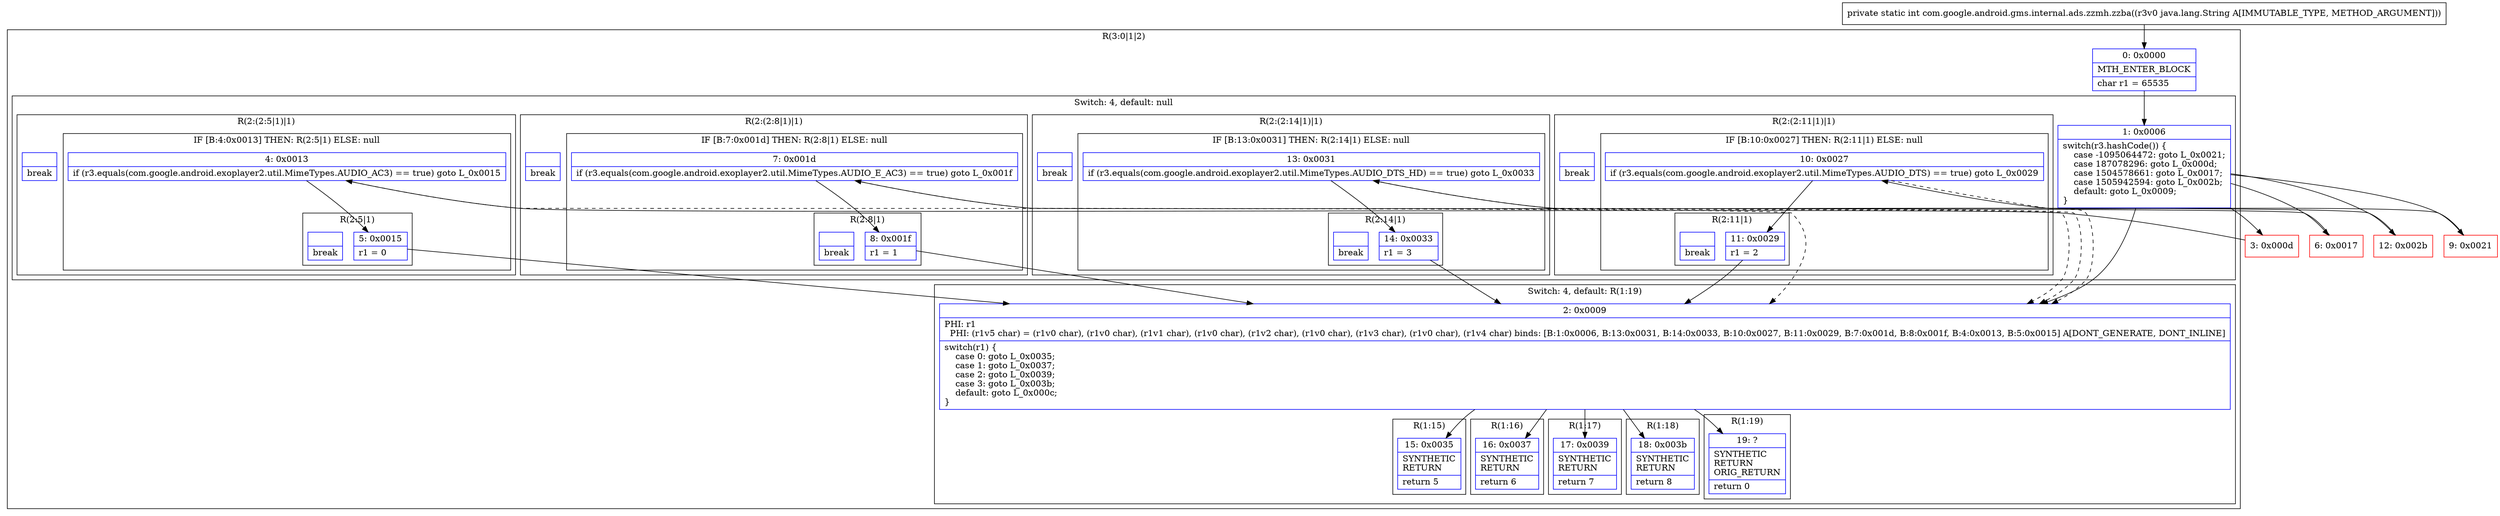 digraph "CFG forcom.google.android.gms.internal.ads.zzmh.zzba(Ljava\/lang\/String;)I" {
subgraph cluster_Region_550482943 {
label = "R(3:0|1|2)";
node [shape=record,color=blue];
Node_0 [shape=record,label="{0\:\ 0x0000|MTH_ENTER_BLOCK\l|char r1 = 65535\l}"];
subgraph cluster_SwitchRegion_1834957371 {
label = "Switch: 4, default: null";
node [shape=record,color=blue];
Node_1 [shape=record,label="{1\:\ 0x0006|switch(r3.hashCode()) \{\l    case \-1095064472: goto L_0x0021;\l    case 187078296: goto L_0x000d;\l    case 1504578661: goto L_0x0017;\l    case 1505942594: goto L_0x002b;\l    default: goto L_0x0009;\l\}\l}"];
subgraph cluster_Region_563619565 {
label = "R(2:(2:11|1)|1)";
node [shape=record,color=blue];
subgraph cluster_IfRegion_247615740 {
label = "IF [B:10:0x0027] THEN: R(2:11|1) ELSE: null";
node [shape=record,color=blue];
Node_10 [shape=record,label="{10\:\ 0x0027|if (r3.equals(com.google.android.exoplayer2.util.MimeTypes.AUDIO_DTS) == true) goto L_0x0029\l}"];
subgraph cluster_Region_1357117628 {
label = "R(2:11|1)";
node [shape=record,color=blue];
Node_11 [shape=record,label="{11\:\ 0x0029|r1 = 2\l}"];
Node_InsnContainer_1043004084 [shape=record,label="{|break\l}"];
}
}
Node_InsnContainer_716210600 [shape=record,label="{|break\l}"];
}
subgraph cluster_Region_1258255709 {
label = "R(2:(2:5|1)|1)";
node [shape=record,color=blue];
subgraph cluster_IfRegion_1453754702 {
label = "IF [B:4:0x0013] THEN: R(2:5|1) ELSE: null";
node [shape=record,color=blue];
Node_4 [shape=record,label="{4\:\ 0x0013|if (r3.equals(com.google.android.exoplayer2.util.MimeTypes.AUDIO_AC3) == true) goto L_0x0015\l}"];
subgraph cluster_Region_10963054 {
label = "R(2:5|1)";
node [shape=record,color=blue];
Node_5 [shape=record,label="{5\:\ 0x0015|r1 = 0\l}"];
Node_InsnContainer_1068508788 [shape=record,label="{|break\l}"];
}
}
Node_InsnContainer_287526379 [shape=record,label="{|break\l}"];
}
subgraph cluster_Region_549951247 {
label = "R(2:(2:8|1)|1)";
node [shape=record,color=blue];
subgraph cluster_IfRegion_1112114848 {
label = "IF [B:7:0x001d] THEN: R(2:8|1) ELSE: null";
node [shape=record,color=blue];
Node_7 [shape=record,label="{7\:\ 0x001d|if (r3.equals(com.google.android.exoplayer2.util.MimeTypes.AUDIO_E_AC3) == true) goto L_0x001f\l}"];
subgraph cluster_Region_1571444847 {
label = "R(2:8|1)";
node [shape=record,color=blue];
Node_8 [shape=record,label="{8\:\ 0x001f|r1 = 1\l}"];
Node_InsnContainer_2096401179 [shape=record,label="{|break\l}"];
}
}
Node_InsnContainer_1999887739 [shape=record,label="{|break\l}"];
}
subgraph cluster_Region_1800426365 {
label = "R(2:(2:14|1)|1)";
node [shape=record,color=blue];
subgraph cluster_IfRegion_1696773169 {
label = "IF [B:13:0x0031] THEN: R(2:14|1) ELSE: null";
node [shape=record,color=blue];
Node_13 [shape=record,label="{13\:\ 0x0031|if (r3.equals(com.google.android.exoplayer2.util.MimeTypes.AUDIO_DTS_HD) == true) goto L_0x0033\l}"];
subgraph cluster_Region_20253571 {
label = "R(2:14|1)";
node [shape=record,color=blue];
Node_14 [shape=record,label="{14\:\ 0x0033|r1 = 3\l}"];
Node_InsnContainer_1029068765 [shape=record,label="{|break\l}"];
}
}
Node_InsnContainer_1424461065 [shape=record,label="{|break\l}"];
}
}
subgraph cluster_SwitchRegion_703017706 {
label = "Switch: 4, default: R(1:19)";
node [shape=record,color=blue];
Node_2 [shape=record,label="{2\:\ 0x0009|PHI: r1 \l  PHI: (r1v5 char) = (r1v0 char), (r1v0 char), (r1v1 char), (r1v0 char), (r1v2 char), (r1v0 char), (r1v3 char), (r1v0 char), (r1v4 char) binds: [B:1:0x0006, B:13:0x0031, B:14:0x0033, B:10:0x0027, B:11:0x0029, B:7:0x001d, B:8:0x001f, B:4:0x0013, B:5:0x0015] A[DONT_GENERATE, DONT_INLINE]\l|switch(r1) \{\l    case 0: goto L_0x0035;\l    case 1: goto L_0x0037;\l    case 2: goto L_0x0039;\l    case 3: goto L_0x003b;\l    default: goto L_0x000c;\l\}\l}"];
subgraph cluster_Region_1027995475 {
label = "R(1:15)";
node [shape=record,color=blue];
Node_15 [shape=record,label="{15\:\ 0x0035|SYNTHETIC\lRETURN\l|return 5\l}"];
}
subgraph cluster_Region_1295405046 {
label = "R(1:16)";
node [shape=record,color=blue];
Node_16 [shape=record,label="{16\:\ 0x0037|SYNTHETIC\lRETURN\l|return 6\l}"];
}
subgraph cluster_Region_1112604978 {
label = "R(1:17)";
node [shape=record,color=blue];
Node_17 [shape=record,label="{17\:\ 0x0039|SYNTHETIC\lRETURN\l|return 7\l}"];
}
subgraph cluster_Region_716587956 {
label = "R(1:18)";
node [shape=record,color=blue];
Node_18 [shape=record,label="{18\:\ 0x003b|SYNTHETIC\lRETURN\l|return 8\l}"];
}
subgraph cluster_Region_945542878 {
label = "R(1:19)";
node [shape=record,color=blue];
Node_19 [shape=record,label="{19\:\ ?|SYNTHETIC\lRETURN\lORIG_RETURN\l|return 0\l}"];
}
}
}
Node_3 [shape=record,color=red,label="{3\:\ 0x000d}"];
Node_6 [shape=record,color=red,label="{6\:\ 0x0017}"];
Node_9 [shape=record,color=red,label="{9\:\ 0x0021}"];
Node_12 [shape=record,color=red,label="{12\:\ 0x002b}"];
MethodNode[shape=record,label="{private static int com.google.android.gms.internal.ads.zzmh.zzba((r3v0 java.lang.String A[IMMUTABLE_TYPE, METHOD_ARGUMENT])) }"];
MethodNode -> Node_0;
Node_0 -> Node_1;
Node_1 -> Node_2;
Node_1 -> Node_3;
Node_1 -> Node_6;
Node_1 -> Node_9;
Node_1 -> Node_12;
Node_10 -> Node_2[style=dashed];
Node_10 -> Node_11;
Node_11 -> Node_2;
Node_4 -> Node_2[style=dashed];
Node_4 -> Node_5;
Node_5 -> Node_2;
Node_7 -> Node_2[style=dashed];
Node_7 -> Node_8;
Node_8 -> Node_2;
Node_13 -> Node_2[style=dashed];
Node_13 -> Node_14;
Node_14 -> Node_2;
Node_2 -> Node_15;
Node_2 -> Node_16;
Node_2 -> Node_17;
Node_2 -> Node_18;
Node_2 -> Node_19;
Node_3 -> Node_4;
Node_6 -> Node_7;
Node_9 -> Node_10;
Node_12 -> Node_13;
}

